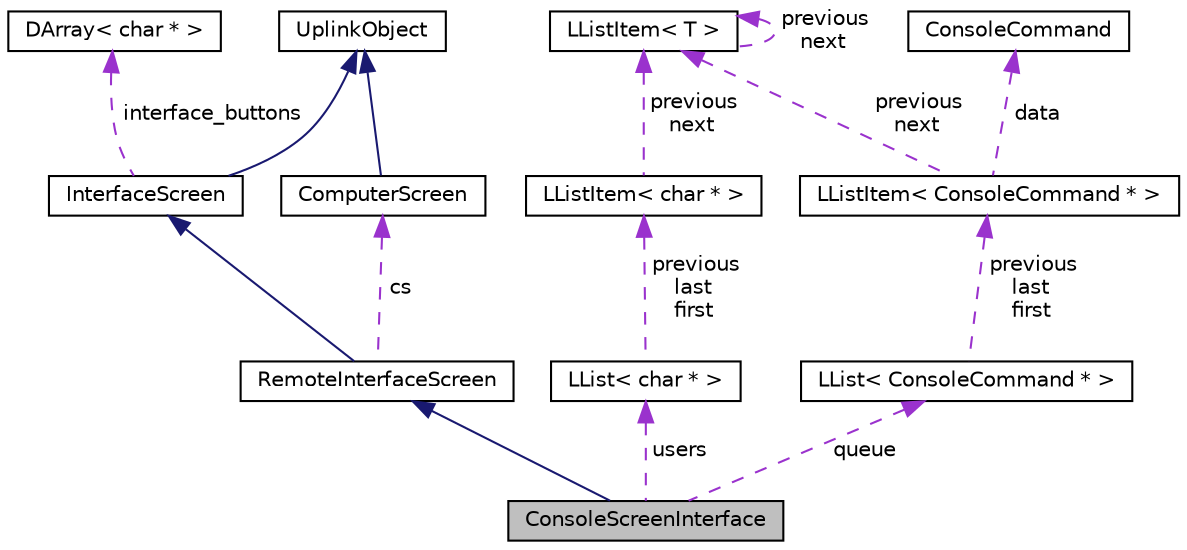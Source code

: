 digraph "ConsoleScreenInterface"
{
 // LATEX_PDF_SIZE
  edge [fontname="Helvetica",fontsize="10",labelfontname="Helvetica",labelfontsize="10"];
  node [fontname="Helvetica",fontsize="10",shape=record];
  Node1 [label="ConsoleScreenInterface",height=0.2,width=0.4,color="black", fillcolor="grey75", style="filled", fontcolor="black",tooltip=" "];
  Node2 -> Node1 [dir="back",color="midnightblue",fontsize="10",style="solid"];
  Node2 [label="RemoteInterfaceScreen",height=0.2,width=0.4,color="black", fillcolor="white", style="filled",URL="$classRemoteInterfaceScreen.html",tooltip=" "];
  Node3 -> Node2 [dir="back",color="midnightblue",fontsize="10",style="solid"];
  Node3 [label="InterfaceScreen",height=0.2,width=0.4,color="black", fillcolor="white", style="filled",URL="$classInterfaceScreen.html",tooltip="InterfaceScreen Class Object."];
  Node4 -> Node3 [dir="back",color="midnightblue",fontsize="10",style="solid"];
  Node4 [label="UplinkObject",height=0.2,width=0.4,color="black", fillcolor="white", style="filled",URL="$classUplinkObject.html",tooltip="UplinkObject base class."];
  Node5 -> Node3 [dir="back",color="darkorchid3",fontsize="10",style="dashed",label=" interface_buttons" ];
  Node5 [label="DArray\< char * \>",height=0.2,width=0.4,color="black", fillcolor="white", style="filled",URL="$classDArray.html",tooltip=" "];
  Node6 -> Node2 [dir="back",color="darkorchid3",fontsize="10",style="dashed",label=" cs" ];
  Node6 [label="ComputerScreen",height=0.2,width=0.4,color="black", fillcolor="white", style="filled",URL="$classComputerScreen.html",tooltip=" "];
  Node4 -> Node6 [dir="back",color="midnightblue",fontsize="10",style="solid"];
  Node7 -> Node1 [dir="back",color="darkorchid3",fontsize="10",style="dashed",label=" users" ];
  Node7 [label="LList\< char * \>",height=0.2,width=0.4,color="black", fillcolor="white", style="filled",URL="$classLList.html",tooltip=" "];
  Node8 -> Node7 [dir="back",color="darkorchid3",fontsize="10",style="dashed",label=" previous\nlast\nfirst" ];
  Node8 [label="LListItem\< char * \>",height=0.2,width=0.4,color="black", fillcolor="white", style="filled",URL="$classLListItem.html",tooltip=" "];
  Node9 -> Node8 [dir="back",color="darkorchid3",fontsize="10",style="dashed",label=" previous\nnext" ];
  Node9 [label="LListItem\< T \>",height=0.2,width=0.4,color="black", fillcolor="white", style="filled",URL="$classLListItem.html",tooltip=" "];
  Node9 -> Node9 [dir="back",color="darkorchid3",fontsize="10",style="dashed",label=" previous\nnext" ];
  Node10 -> Node1 [dir="back",color="darkorchid3",fontsize="10",style="dashed",label=" queue" ];
  Node10 [label="LList\< ConsoleCommand * \>",height=0.2,width=0.4,color="black", fillcolor="white", style="filled",URL="$classLList.html",tooltip=" "];
  Node11 -> Node10 [dir="back",color="darkorchid3",fontsize="10",style="dashed",label=" previous\nlast\nfirst" ];
  Node11 [label="LListItem\< ConsoleCommand * \>",height=0.2,width=0.4,color="black", fillcolor="white", style="filled",URL="$classLListItem.html",tooltip=" "];
  Node9 -> Node11 [dir="back",color="darkorchid3",fontsize="10",style="dashed",label=" previous\nnext" ];
  Node12 -> Node11 [dir="back",color="darkorchid3",fontsize="10",style="dashed",label=" data" ];
  Node12 [label="ConsoleCommand",height=0.2,width=0.4,color="black", fillcolor="white", style="filled",URL="$classConsoleCommand.html",tooltip=" "];
}
